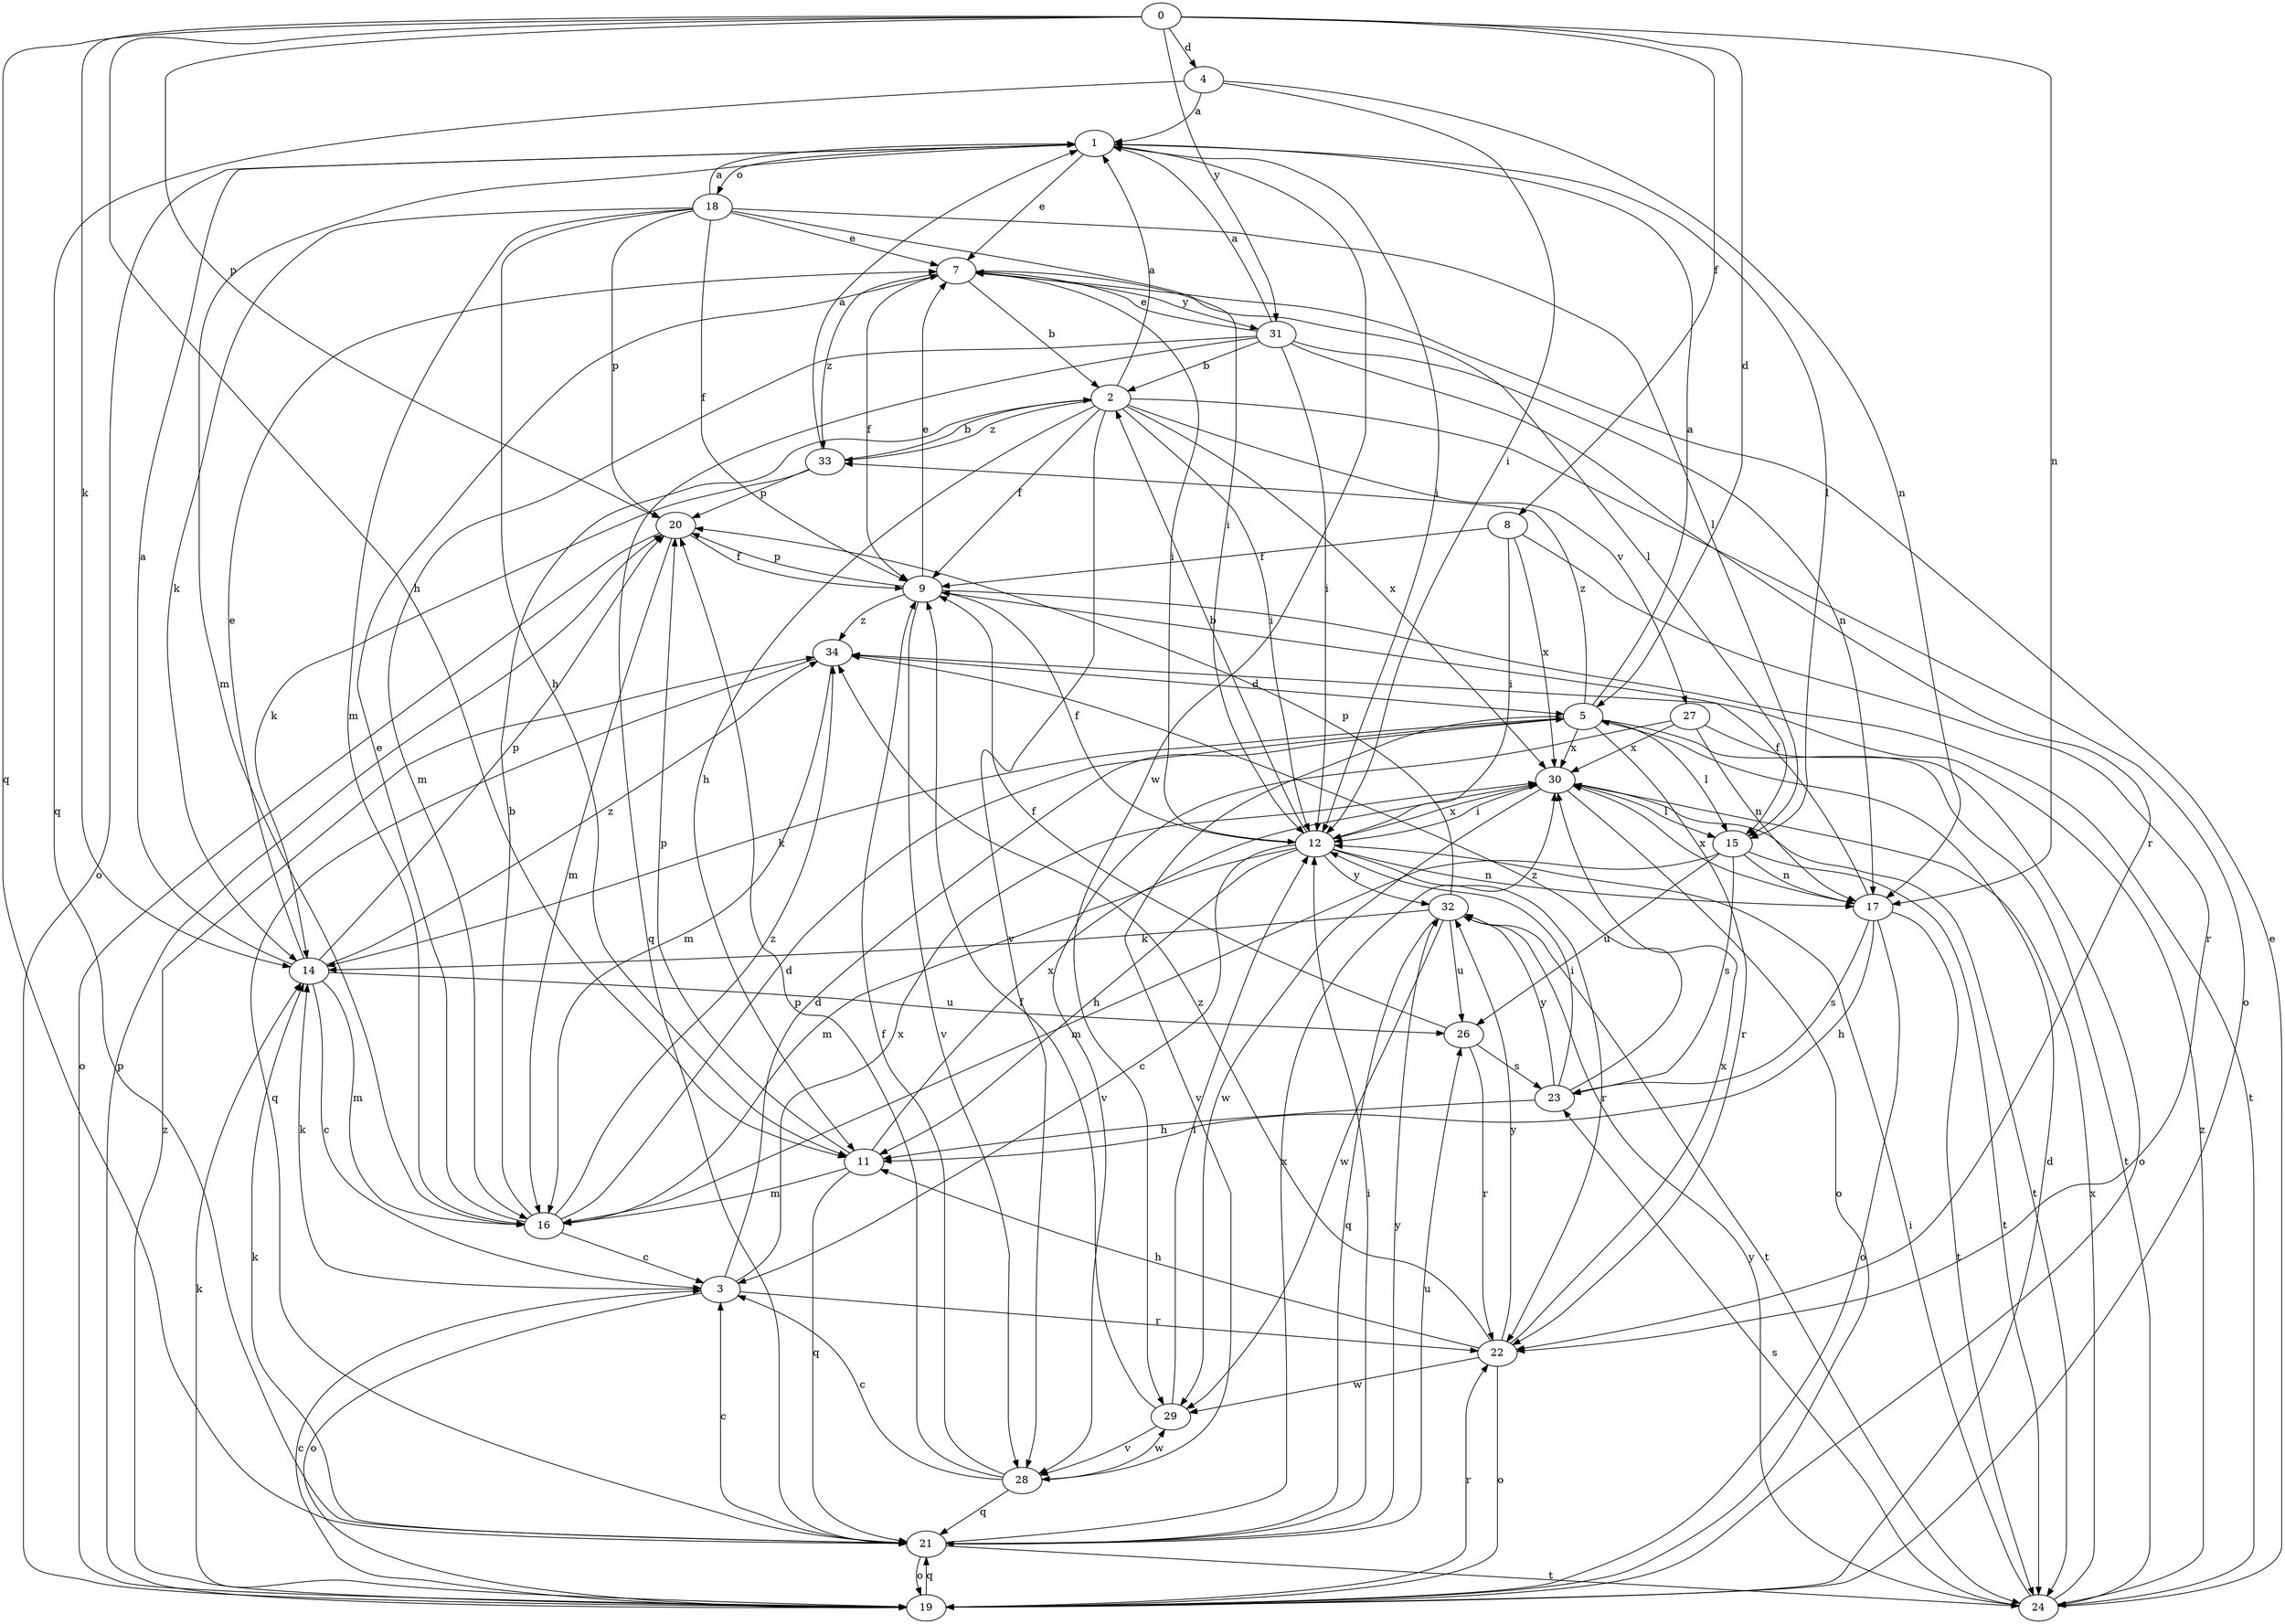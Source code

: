 strict digraph  {
0;
1;
2;
3;
4;
5;
7;
8;
9;
11;
12;
14;
15;
16;
17;
18;
19;
20;
21;
22;
23;
24;
26;
27;
28;
29;
30;
31;
32;
33;
34;
0 -> 4  [label=d];
0 -> 5  [label=d];
0 -> 8  [label=f];
0 -> 11  [label=h];
0 -> 14  [label=k];
0 -> 17  [label=n];
0 -> 20  [label=p];
0 -> 21  [label=q];
0 -> 31  [label=y];
1 -> 7  [label=e];
1 -> 12  [label=i];
1 -> 15  [label=l];
1 -> 16  [label=m];
1 -> 18  [label=o];
1 -> 19  [label=o];
1 -> 29  [label=w];
2 -> 1  [label=a];
2 -> 9  [label=f];
2 -> 11  [label=h];
2 -> 12  [label=i];
2 -> 19  [label=o];
2 -> 27  [label=v];
2 -> 28  [label=v];
2 -> 30  [label=x];
2 -> 33  [label=z];
3 -> 5  [label=d];
3 -> 14  [label=k];
3 -> 19  [label=o];
3 -> 22  [label=r];
3 -> 30  [label=x];
4 -> 1  [label=a];
4 -> 12  [label=i];
4 -> 17  [label=n];
4 -> 21  [label=q];
5 -> 1  [label=a];
5 -> 14  [label=k];
5 -> 15  [label=l];
5 -> 22  [label=r];
5 -> 24  [label=t];
5 -> 28  [label=v];
5 -> 30  [label=x];
5 -> 33  [label=z];
7 -> 2  [label=b];
7 -> 9  [label=f];
7 -> 12  [label=i];
7 -> 15  [label=l];
7 -> 31  [label=y];
7 -> 33  [label=z];
8 -> 9  [label=f];
8 -> 12  [label=i];
8 -> 22  [label=r];
8 -> 30  [label=x];
9 -> 7  [label=e];
9 -> 20  [label=p];
9 -> 24  [label=t];
9 -> 28  [label=v];
9 -> 34  [label=z];
11 -> 16  [label=m];
11 -> 20  [label=p];
11 -> 21  [label=q];
11 -> 30  [label=x];
12 -> 2  [label=b];
12 -> 3  [label=c];
12 -> 9  [label=f];
12 -> 11  [label=h];
12 -> 16  [label=m];
12 -> 17  [label=n];
12 -> 22  [label=r];
12 -> 30  [label=x];
12 -> 32  [label=y];
14 -> 1  [label=a];
14 -> 3  [label=c];
14 -> 7  [label=e];
14 -> 16  [label=m];
14 -> 20  [label=p];
14 -> 26  [label=u];
14 -> 34  [label=z];
15 -> 16  [label=m];
15 -> 17  [label=n];
15 -> 23  [label=s];
15 -> 24  [label=t];
15 -> 26  [label=u];
16 -> 2  [label=b];
16 -> 3  [label=c];
16 -> 5  [label=d];
16 -> 7  [label=e];
16 -> 34  [label=z];
17 -> 9  [label=f];
17 -> 11  [label=h];
17 -> 19  [label=o];
17 -> 23  [label=s];
17 -> 24  [label=t];
17 -> 30  [label=x];
18 -> 1  [label=a];
18 -> 7  [label=e];
18 -> 9  [label=f];
18 -> 11  [label=h];
18 -> 12  [label=i];
18 -> 14  [label=k];
18 -> 15  [label=l];
18 -> 16  [label=m];
18 -> 20  [label=p];
19 -> 3  [label=c];
19 -> 5  [label=d];
19 -> 14  [label=k];
19 -> 20  [label=p];
19 -> 21  [label=q];
19 -> 22  [label=r];
19 -> 34  [label=z];
20 -> 9  [label=f];
20 -> 16  [label=m];
20 -> 19  [label=o];
21 -> 3  [label=c];
21 -> 12  [label=i];
21 -> 14  [label=k];
21 -> 19  [label=o];
21 -> 24  [label=t];
21 -> 26  [label=u];
21 -> 30  [label=x];
21 -> 32  [label=y];
22 -> 11  [label=h];
22 -> 19  [label=o];
22 -> 29  [label=w];
22 -> 30  [label=x];
22 -> 32  [label=y];
22 -> 34  [label=z];
23 -> 11  [label=h];
23 -> 12  [label=i];
23 -> 32  [label=y];
23 -> 34  [label=z];
24 -> 7  [label=e];
24 -> 12  [label=i];
24 -> 23  [label=s];
24 -> 30  [label=x];
24 -> 32  [label=y];
24 -> 34  [label=z];
26 -> 9  [label=f];
26 -> 22  [label=r];
26 -> 23  [label=s];
27 -> 17  [label=n];
27 -> 19  [label=o];
27 -> 28  [label=v];
27 -> 30  [label=x];
28 -> 3  [label=c];
28 -> 9  [label=f];
28 -> 20  [label=p];
28 -> 21  [label=q];
28 -> 29  [label=w];
29 -> 9  [label=f];
29 -> 12  [label=i];
29 -> 28  [label=v];
30 -> 12  [label=i];
30 -> 15  [label=l];
30 -> 19  [label=o];
30 -> 24  [label=t];
30 -> 29  [label=w];
31 -> 1  [label=a];
31 -> 2  [label=b];
31 -> 7  [label=e];
31 -> 12  [label=i];
31 -> 16  [label=m];
31 -> 17  [label=n];
31 -> 21  [label=q];
31 -> 22  [label=r];
32 -> 14  [label=k];
32 -> 20  [label=p];
32 -> 21  [label=q];
32 -> 24  [label=t];
32 -> 26  [label=u];
32 -> 29  [label=w];
33 -> 1  [label=a];
33 -> 2  [label=b];
33 -> 14  [label=k];
33 -> 20  [label=p];
34 -> 5  [label=d];
34 -> 16  [label=m];
34 -> 21  [label=q];
}
